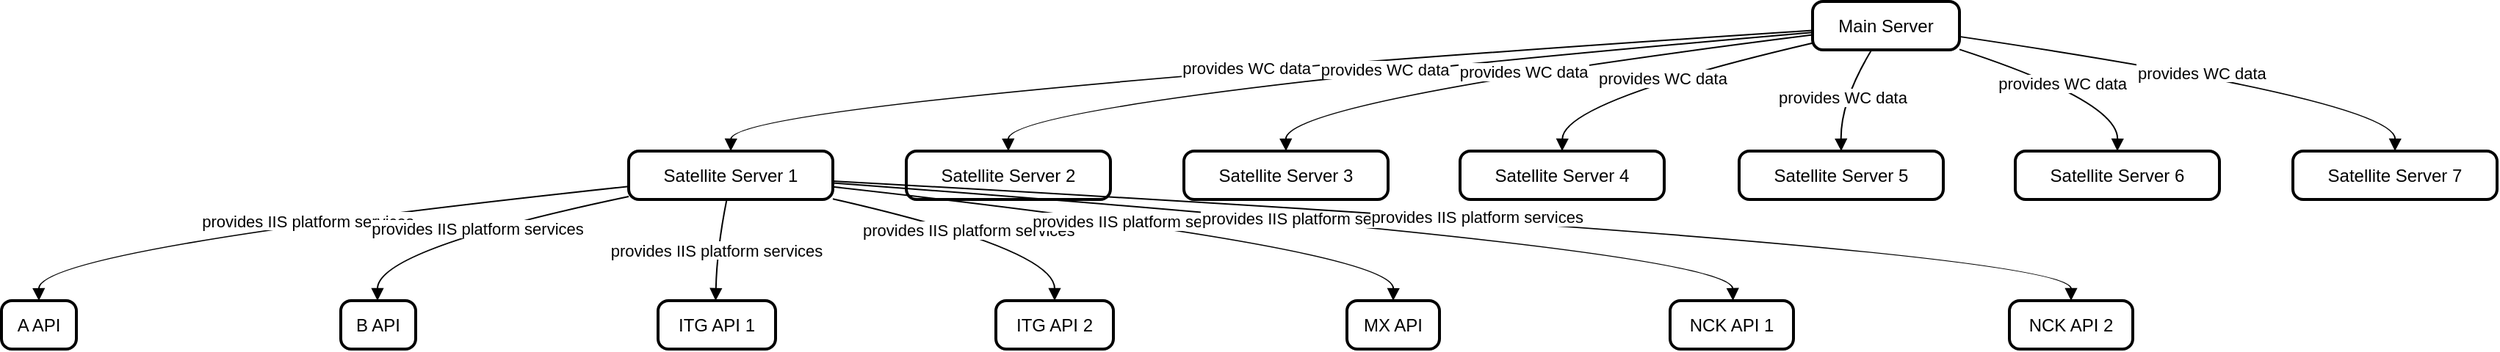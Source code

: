 <mxfile version="24.7.1" type="github">
  <diagram name="第 1 页" id="-zneHVOcYKzw8UY9J7JN">
    <mxGraphModel>
      <root>
        <mxCell id="0" />
        <mxCell id="1" parent="0" />
        <mxCell id="2" value="Main Server" style="rounded=1;absoluteArcSize=1;arcSize=14;whiteSpace=wrap;strokeWidth=2;" vertex="1" parent="1">
          <mxGeometry x="1313" width="100" height="33" as="geometry" />
        </mxCell>
        <mxCell id="3" value="Satellite Server 1" style="rounded=1;absoluteArcSize=1;arcSize=14;whiteSpace=wrap;strokeWidth=2;" vertex="1" parent="1">
          <mxGeometry x="507" y="102" width="139" height="33" as="geometry" />
        </mxCell>
        <mxCell id="4" value="Satellite Server 2" style="rounded=1;absoluteArcSize=1;arcSize=14;whiteSpace=wrap;strokeWidth=2;" vertex="1" parent="1">
          <mxGeometry x="696" y="102" width="139" height="33" as="geometry" />
        </mxCell>
        <mxCell id="5" value="Satellite Server 3" style="rounded=1;absoluteArcSize=1;arcSize=14;whiteSpace=wrap;strokeWidth=2;" vertex="1" parent="1">
          <mxGeometry x="885" y="102" width="139" height="33" as="geometry" />
        </mxCell>
        <mxCell id="6" value="Satellite Server 4" style="rounded=1;absoluteArcSize=1;arcSize=14;whiteSpace=wrap;strokeWidth=2;" vertex="1" parent="1">
          <mxGeometry x="1073" y="102" width="139" height="33" as="geometry" />
        </mxCell>
        <mxCell id="7" value="Satellite Server 5" style="rounded=1;absoluteArcSize=1;arcSize=14;whiteSpace=wrap;strokeWidth=2;" vertex="1" parent="1">
          <mxGeometry x="1263" y="102" width="139" height="33" as="geometry" />
        </mxCell>
        <mxCell id="8" value="Satellite Server 6" style="rounded=1;absoluteArcSize=1;arcSize=14;whiteSpace=wrap;strokeWidth=2;" vertex="1" parent="1">
          <mxGeometry x="1451" y="102" width="139" height="33" as="geometry" />
        </mxCell>
        <mxCell id="9" value="Satellite Server 7" style="rounded=1;absoluteArcSize=1;arcSize=14;whiteSpace=wrap;strokeWidth=2;" vertex="1" parent="1">
          <mxGeometry x="1640" y="102" width="139" height="33" as="geometry" />
        </mxCell>
        <mxCell id="10" value="A API" style="rounded=1;absoluteArcSize=1;arcSize=14;whiteSpace=wrap;strokeWidth=2;" vertex="1" parent="1">
          <mxGeometry x="80" y="204" width="51" height="33" as="geometry" />
        </mxCell>
        <mxCell id="11" value="B API" style="rounded=1;absoluteArcSize=1;arcSize=14;whiteSpace=wrap;strokeWidth=2;" vertex="1" parent="1">
          <mxGeometry x="311" y="204" width="51" height="33" as="geometry" />
        </mxCell>
        <mxCell id="12" value="ITG API 1" style="rounded=1;absoluteArcSize=1;arcSize=14;whiteSpace=wrap;strokeWidth=2;" vertex="1" parent="1">
          <mxGeometry x="527" y="204" width="80" height="33" as="geometry" />
        </mxCell>
        <mxCell id="13" value="ITG API 2" style="rounded=1;absoluteArcSize=1;arcSize=14;whiteSpace=wrap;strokeWidth=2;" vertex="1" parent="1">
          <mxGeometry x="757" y="204" width="80" height="33" as="geometry" />
        </mxCell>
        <mxCell id="14" value="MX API" style="rounded=1;absoluteArcSize=1;arcSize=14;whiteSpace=wrap;strokeWidth=2;" vertex="1" parent="1">
          <mxGeometry x="996" y="204" width="63" height="33" as="geometry" />
        </mxCell>
        <mxCell id="15" value="NCK API 1" style="rounded=1;absoluteArcSize=1;arcSize=14;whiteSpace=wrap;strokeWidth=2;" vertex="1" parent="1">
          <mxGeometry x="1216" y="204" width="84" height="33" as="geometry" />
        </mxCell>
        <mxCell id="16" value="NCK API 2" style="rounded=1;absoluteArcSize=1;arcSize=14;whiteSpace=wrap;strokeWidth=2;" vertex="1" parent="1">
          <mxGeometry x="1447" y="204" width="84" height="33" as="geometry" />
        </mxCell>
        <mxCell id="17" value="provides WC data" style="curved=1;startArrow=none;endArrow=block;exitX=0;exitY=0.6;entryX=0.5;entryY=-0.01;" edge="1" parent="1" source="2" target="3">
          <mxGeometry relative="1" as="geometry">
            <Array as="points">
              <mxPoint x="577" y="68" />
            </Array>
          </mxGeometry>
        </mxCell>
        <mxCell id="18" value="provides WC data" style="curved=1;startArrow=none;endArrow=block;exitX=0;exitY=0.64;entryX=0.5;entryY=-0.01;" edge="1" parent="1" source="2" target="4">
          <mxGeometry relative="1" as="geometry">
            <Array as="points">
              <mxPoint x="765" y="68" />
            </Array>
          </mxGeometry>
        </mxCell>
        <mxCell id="19" value="provides WC data" style="curved=1;startArrow=none;endArrow=block;exitX=0;exitY=0.69;entryX=0.5;entryY=-0.01;" edge="1" parent="1" source="2" target="5">
          <mxGeometry relative="1" as="geometry">
            <Array as="points">
              <mxPoint x="954" y="68" />
            </Array>
          </mxGeometry>
        </mxCell>
        <mxCell id="20" value="provides WC data" style="curved=1;startArrow=none;endArrow=block;exitX=0;exitY=0.86;entryX=0.5;entryY=-0.01;" edge="1" parent="1" source="2" target="6">
          <mxGeometry relative="1" as="geometry">
            <Array as="points">
              <mxPoint x="1143" y="68" />
            </Array>
          </mxGeometry>
        </mxCell>
        <mxCell id="21" value="provides WC data" style="curved=1;startArrow=none;endArrow=block;exitX=0.4;exitY=1.01;entryX=0.5;entryY=-0.01;" edge="1" parent="1" source="2" target="7">
          <mxGeometry relative="1" as="geometry">
            <Array as="points">
              <mxPoint x="1332" y="68" />
            </Array>
          </mxGeometry>
        </mxCell>
        <mxCell id="22" value="provides WC data" style="curved=1;startArrow=none;endArrow=block;exitX=1.01;exitY=1;entryX=0.5;entryY=-0.01;" edge="1" parent="1" source="2" target="8">
          <mxGeometry relative="1" as="geometry">
            <Array as="points">
              <mxPoint x="1521" y="68" />
            </Array>
          </mxGeometry>
        </mxCell>
        <mxCell id="23" value="provides WC data" style="curved=1;startArrow=none;endArrow=block;exitX=1.01;exitY=0.73;entryX=0.5;entryY=-0.01;" edge="1" parent="1" source="2" target="9">
          <mxGeometry relative="1" as="geometry">
            <Array as="points">
              <mxPoint x="1710" y="68" />
            </Array>
          </mxGeometry>
        </mxCell>
        <mxCell id="24" value="provides IIS platform services" style="curved=1;startArrow=none;endArrow=block;exitX=0;exitY=0.73;entryX=0.5;entryY=-0.01;" edge="1" parent="1" source="3" target="10">
          <mxGeometry relative="1" as="geometry">
            <Array as="points">
              <mxPoint x="105" y="169" />
            </Array>
          </mxGeometry>
        </mxCell>
        <mxCell id="25" value="provides IIS platform services" style="curved=1;startArrow=none;endArrow=block;exitX=0;exitY=0.94;entryX=0.49;entryY=-0.01;" edge="1" parent="1" source="3" target="11">
          <mxGeometry relative="1" as="geometry">
            <Array as="points">
              <mxPoint x="336" y="169" />
            </Array>
          </mxGeometry>
        </mxCell>
        <mxCell id="26" value="provides IIS platform services" style="curved=1;startArrow=none;endArrow=block;exitX=0.48;exitY=1.01;entryX=0.49;entryY=-0.01;" edge="1" parent="1" source="3" target="12">
          <mxGeometry relative="1" as="geometry">
            <Array as="points">
              <mxPoint x="567" y="169" />
            </Array>
          </mxGeometry>
        </mxCell>
        <mxCell id="27" value="provides IIS platform services" style="curved=1;startArrow=none;endArrow=block;exitX=1;exitY=0.99;entryX=0.5;entryY=-0.01;" edge="1" parent="1" source="3" target="13">
          <mxGeometry relative="1" as="geometry">
            <Array as="points">
              <mxPoint x="797" y="169" />
            </Array>
          </mxGeometry>
        </mxCell>
        <mxCell id="28" value="provides IIS platform services" style="curved=1;startArrow=none;endArrow=block;exitX=1;exitY=0.74;entryX=0.5;entryY=-0.01;" edge="1" parent="1" source="3" target="14">
          <mxGeometry relative="1" as="geometry">
            <Array as="points">
              <mxPoint x="1028" y="169" />
            </Array>
          </mxGeometry>
        </mxCell>
        <mxCell id="29" value="provides IIS platform services" style="curved=1;startArrow=none;endArrow=block;exitX=1;exitY=0.66;entryX=0.51;entryY=-0.01;" edge="1" parent="1" source="3" target="15">
          <mxGeometry relative="1" as="geometry">
            <Array as="points">
              <mxPoint x="1258" y="169" />
            </Array>
          </mxGeometry>
        </mxCell>
        <mxCell id="30" value="provides IIS platform services" style="curved=1;startArrow=none;endArrow=block;exitX=1;exitY=0.62;entryX=0.5;entryY=-0.01;" edge="1" parent="1" source="3" target="16">
          <mxGeometry relative="1" as="geometry">
            <Array as="points">
              <mxPoint x="1489" y="169" />
            </Array>
          </mxGeometry>
        </mxCell>
      </root>
    </mxGraphModel>
  </diagram>
</mxfile>
